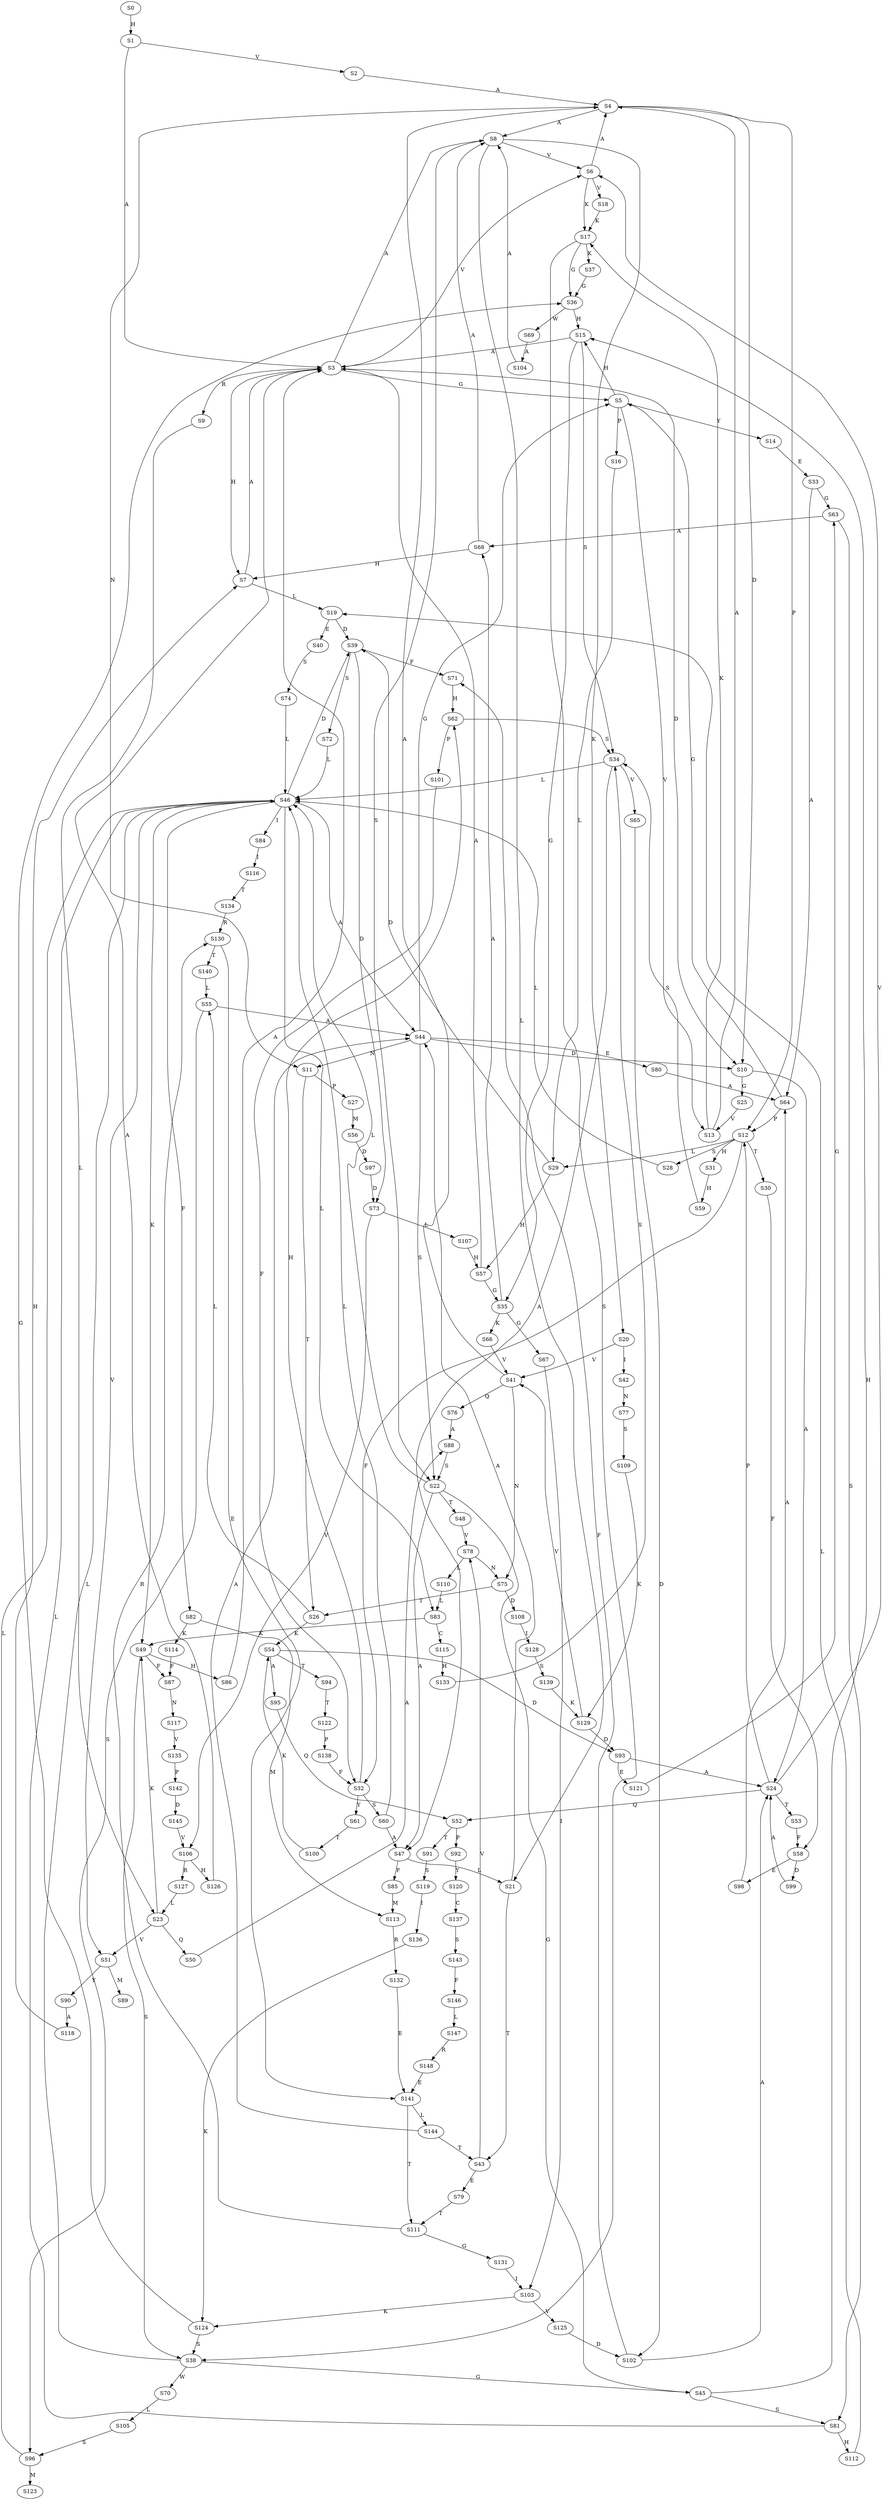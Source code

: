 strict digraph  {
	S0 -> S1 [ label = H ];
	S1 -> S2 [ label = V ];
	S1 -> S3 [ label = A ];
	S2 -> S4 [ label = A ];
	S3 -> S5 [ label = G ];
	S3 -> S6 [ label = V ];
	S3 -> S7 [ label = H ];
	S3 -> S8 [ label = A ];
	S3 -> S9 [ label = R ];
	S3 -> S10 [ label = D ];
	S4 -> S11 [ label = N ];
	S4 -> S12 [ label = P ];
	S4 -> S8 [ label = A ];
	S4 -> S10 [ label = D ];
	S5 -> S13 [ label = V ];
	S5 -> S14 [ label = Y ];
	S5 -> S15 [ label = H ];
	S5 -> S16 [ label = P ];
	S6 -> S17 [ label = K ];
	S6 -> S4 [ label = A ];
	S6 -> S18 [ label = V ];
	S7 -> S3 [ label = A ];
	S7 -> S19 [ label = L ];
	S8 -> S20 [ label = K ];
	S8 -> S21 [ label = L ];
	S8 -> S22 [ label = S ];
	S8 -> S6 [ label = V ];
	S9 -> S23 [ label = L ];
	S10 -> S24 [ label = A ];
	S10 -> S25 [ label = G ];
	S11 -> S26 [ label = T ];
	S11 -> S27 [ label = P ];
	S12 -> S28 [ label = S ];
	S12 -> S29 [ label = L ];
	S12 -> S30 [ label = T ];
	S12 -> S31 [ label = H ];
	S12 -> S32 [ label = F ];
	S13 -> S17 [ label = K ];
	S13 -> S4 [ label = A ];
	S14 -> S33 [ label = E ];
	S15 -> S34 [ label = S ];
	S15 -> S35 [ label = G ];
	S15 -> S3 [ label = A ];
	S16 -> S29 [ label = L ];
	S17 -> S36 [ label = G ];
	S17 -> S37 [ label = K ];
	S17 -> S38 [ label = S ];
	S18 -> S17 [ label = K ];
	S19 -> S39 [ label = D ];
	S19 -> S40 [ label = E ];
	S20 -> S41 [ label = V ];
	S20 -> S42 [ label = I ];
	S21 -> S43 [ label = T ];
	S21 -> S44 [ label = A ];
	S22 -> S45 [ label = G ];
	S22 -> S46 [ label = L ];
	S22 -> S47 [ label = A ];
	S22 -> S48 [ label = T ];
	S23 -> S49 [ label = K ];
	S23 -> S50 [ label = Q ];
	S23 -> S51 [ label = V ];
	S24 -> S12 [ label = P ];
	S24 -> S6 [ label = V ];
	S24 -> S52 [ label = Q ];
	S24 -> S53 [ label = T ];
	S25 -> S13 [ label = V ];
	S26 -> S54 [ label = K ];
	S26 -> S55 [ label = L ];
	S27 -> S56 [ label = M ];
	S28 -> S46 [ label = L ];
	S29 -> S57 [ label = H ];
	S29 -> S39 [ label = D ];
	S30 -> S58 [ label = F ];
	S31 -> S59 [ label = H ];
	S32 -> S60 [ label = S ];
	S32 -> S61 [ label = Y ];
	S32 -> S62 [ label = H ];
	S33 -> S63 [ label = G ];
	S33 -> S64 [ label = A ];
	S34 -> S46 [ label = L ];
	S34 -> S65 [ label = V ];
	S34 -> S47 [ label = A ];
	S35 -> S66 [ label = K ];
	S35 -> S67 [ label = G ];
	S35 -> S68 [ label = A ];
	S36 -> S69 [ label = W ];
	S36 -> S15 [ label = H ];
	S37 -> S36 [ label = G ];
	S38 -> S70 [ label = W ];
	S38 -> S45 [ label = G ];
	S38 -> S46 [ label = L ];
	S39 -> S71 [ label = F ];
	S39 -> S72 [ label = S ];
	S39 -> S73 [ label = D ];
	S40 -> S74 [ label = S ];
	S41 -> S75 [ label = N ];
	S41 -> S76 [ label = Q ];
	S41 -> S4 [ label = A ];
	S42 -> S77 [ label = N ];
	S43 -> S78 [ label = V ];
	S43 -> S79 [ label = E ];
	S44 -> S80 [ label = E ];
	S44 -> S10 [ label = D ];
	S44 -> S11 [ label = N ];
	S44 -> S22 [ label = S ];
	S44 -> S5 [ label = G ];
	S45 -> S15 [ label = H ];
	S45 -> S81 [ label = S ];
	S46 -> S51 [ label = V ];
	S46 -> S82 [ label = F ];
	S46 -> S39 [ label = D ];
	S46 -> S44 [ label = A ];
	S46 -> S83 [ label = L ];
	S46 -> S84 [ label = I ];
	S46 -> S49 [ label = K ];
	S47 -> S85 [ label = F ];
	S47 -> S21 [ label = L ];
	S48 -> S78 [ label = V ];
	S49 -> S86 [ label = H ];
	S49 -> S87 [ label = F ];
	S49 -> S38 [ label = S ];
	S50 -> S88 [ label = A ];
	S51 -> S89 [ label = M ];
	S51 -> S90 [ label = Y ];
	S52 -> S91 [ label = T ];
	S52 -> S92 [ label = P ];
	S53 -> S58 [ label = F ];
	S54 -> S93 [ label = D ];
	S54 -> S94 [ label = T ];
	S54 -> S95 [ label = A ];
	S55 -> S44 [ label = A ];
	S55 -> S96 [ label = S ];
	S56 -> S97 [ label = D ];
	S57 -> S3 [ label = A ];
	S57 -> S35 [ label = G ];
	S58 -> S98 [ label = E ];
	S58 -> S99 [ label = D ];
	S59 -> S34 [ label = S ];
	S60 -> S46 [ label = L ];
	S60 -> S47 [ label = A ];
	S61 -> S100 [ label = T ];
	S62 -> S101 [ label = P ];
	S62 -> S34 [ label = S ];
	S63 -> S68 [ label = A ];
	S63 -> S81 [ label = S ];
	S64 -> S5 [ label = G ];
	S64 -> S12 [ label = P ];
	S65 -> S102 [ label = D ];
	S66 -> S41 [ label = V ];
	S67 -> S103 [ label = I ];
	S68 -> S7 [ label = H ];
	S68 -> S8 [ label = A ];
	S69 -> S104 [ label = A ];
	S70 -> S105 [ label = L ];
	S71 -> S62 [ label = H ];
	S72 -> S46 [ label = L ];
	S73 -> S106 [ label = V ];
	S73 -> S107 [ label = L ];
	S74 -> S46 [ label = L ];
	S75 -> S26 [ label = T ];
	S75 -> S108 [ label = D ];
	S76 -> S88 [ label = A ];
	S77 -> S109 [ label = S ];
	S78 -> S110 [ label = L ];
	S78 -> S75 [ label = N ];
	S79 -> S111 [ label = T ];
	S80 -> S64 [ label = A ];
	S81 -> S46 [ label = L ];
	S81 -> S112 [ label = H ];
	S82 -> S113 [ label = M ];
	S82 -> S114 [ label = K ];
	S83 -> S49 [ label = K ];
	S83 -> S115 [ label = C ];
	S84 -> S116 [ label = I ];
	S85 -> S113 [ label = M ];
	S86 -> S3 [ label = A ];
	S87 -> S117 [ label = N ];
	S88 -> S22 [ label = S ];
	S90 -> S118 [ label = A ];
	S91 -> S119 [ label = S ];
	S92 -> S120 [ label = Y ];
	S93 -> S24 [ label = A ];
	S93 -> S121 [ label = E ];
	S94 -> S122 [ label = T ];
	S95 -> S52 [ label = Q ];
	S96 -> S123 [ label = M ];
	S96 -> S46 [ label = L ];
	S97 -> S73 [ label = D ];
	S98 -> S64 [ label = A ];
	S99 -> S24 [ label = A ];
	S100 -> S54 [ label = K ];
	S101 -> S32 [ label = F ];
	S102 -> S71 [ label = F ];
	S102 -> S24 [ label = A ];
	S103 -> S124 [ label = K ];
	S103 -> S125 [ label = V ];
	S104 -> S8 [ label = A ];
	S105 -> S96 [ label = S ];
	S106 -> S126 [ label = H ];
	S106 -> S127 [ label = R ];
	S107 -> S57 [ label = H ];
	S108 -> S128 [ label = I ];
	S109 -> S129 [ label = K ];
	S110 -> S83 [ label = L ];
	S111 -> S130 [ label = R ];
	S111 -> S131 [ label = G ];
	S112 -> S19 [ label = L ];
	S113 -> S132 [ label = R ];
	S114 -> S87 [ label = F ];
	S115 -> S133 [ label = H ];
	S116 -> S134 [ label = T ];
	S117 -> S135 [ label = V ];
	S118 -> S7 [ label = H ];
	S119 -> S136 [ label = I ];
	S120 -> S137 [ label = C ];
	S121 -> S63 [ label = G ];
	S122 -> S138 [ label = P ];
	S124 -> S36 [ label = G ];
	S124 -> S38 [ label = S ];
	S125 -> S102 [ label = D ];
	S126 -> S3 [ label = A ];
	S127 -> S23 [ label = L ];
	S128 -> S139 [ label = S ];
	S129 -> S93 [ label = D ];
	S129 -> S41 [ label = V ];
	S130 -> S140 [ label = T ];
	S130 -> S141 [ label = E ];
	S131 -> S103 [ label = I ];
	S132 -> S141 [ label = E ];
	S133 -> S34 [ label = S ];
	S134 -> S130 [ label = R ];
	S135 -> S142 [ label = P ];
	S136 -> S124 [ label = K ];
	S137 -> S143 [ label = S ];
	S138 -> S32 [ label = F ];
	S139 -> S129 [ label = K ];
	S140 -> S55 [ label = L ];
	S141 -> S144 [ label = L ];
	S141 -> S111 [ label = T ];
	S142 -> S145 [ label = D ];
	S143 -> S146 [ label = F ];
	S144 -> S44 [ label = A ];
	S144 -> S43 [ label = T ];
	S145 -> S106 [ label = V ];
	S146 -> S147 [ label = L ];
	S147 -> S148 [ label = R ];
	S148 -> S141 [ label = E ];
}
